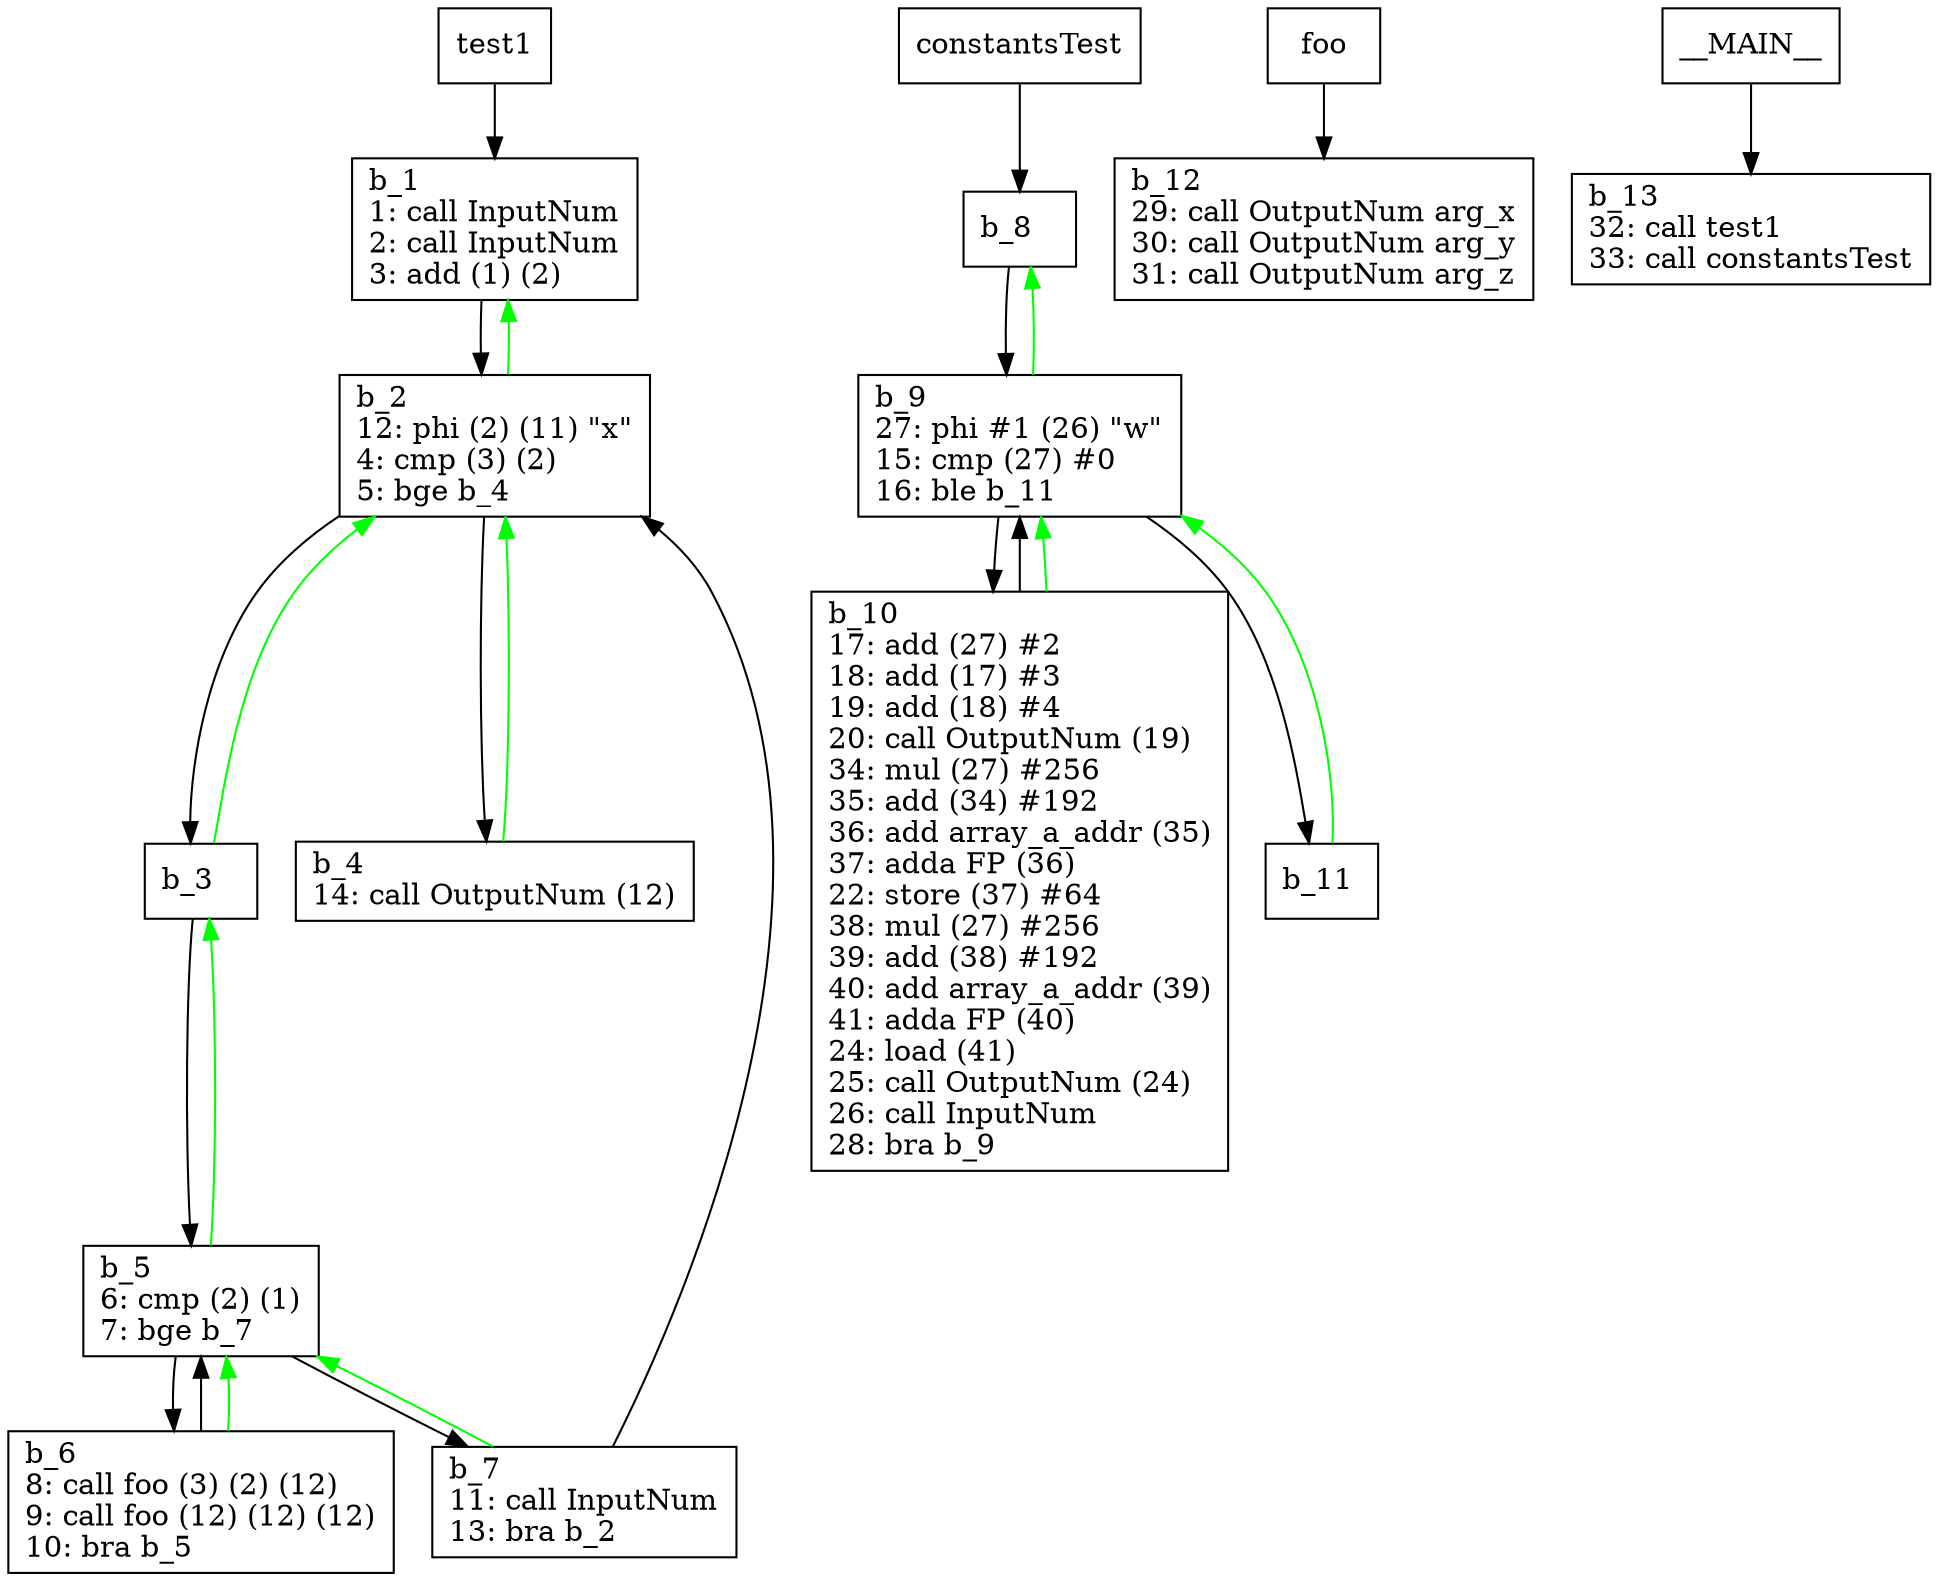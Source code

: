 digraph Computation {
node [shape=box];
test1 -> b_1;
b_1 [label="b_1\l1: call InputNum\l2: call InputNum\l3: add (1) (2)\l"]
b_1 -> b_2;
b_2 [label="b_2\l12: phi (2) (11) \"x\"\l4: cmp (3) (2)\l5: bge b_4\l"]
b_2 -> b_3;
b_3 [label="b_3\l"]
b_3 -> b_5;
b_5 [label="b_5\l6: cmp (2) (1)\l7: bge b_7\l"]
b_5 -> b_6;
b_6 [label="b_6\l8: call foo (3) (2) (12)\l9: call foo (12) (12) (12)\l10: bra b_5\l"]
b_6 -> b_5;
b_6 -> b_5[color="green"];
b_5 -> b_7;
b_7 [label="b_7\l11: call InputNum\l13: bra b_2\l"]
b_7 -> b_2;
b_7 -> b_5[color="green"];
b_5 -> b_3[color="green"];
b_3 -> b_2[color="green"];
b_2 -> b_4;
b_4 [label="b_4\l14: call OutputNum (12)\l"]
b_4 -> b_2[color="green"];
b_2 -> b_1[color="green"];
constantsTest -> b_8;
b_8 [label="b_8\l"]
b_8 -> b_9;
b_9 [label="b_9\l27: phi #1 (26) \"w\"\l15: cmp (27) #0\l16: ble b_11\l"]
b_9 -> b_10;
b_10 [label="b_10\l17: add (27) #2\l18: add (17) #3\l19: add (18) #4\l20: call OutputNum (19)\l34: mul (27) #256\l35: add (34) #192\l36: add array_a_addr (35)\l37: adda FP (36)\l22: store (37) #64\l38: mul (27) #256\l39: add (38) #192\l40: add array_a_addr (39)\l41: adda FP (40)\l24: load (41)\l25: call OutputNum (24)\l26: call InputNum\l28: bra b_9\l"]
b_10 -> b_9;
b_10 -> b_9[color="green"];
b_9 -> b_11;
b_11 [label="b_11\l"]
b_11 -> b_9[color="green"];
b_9 -> b_8[color="green"];
foo -> b_12;
b_12 [label="b_12\l29: call OutputNum arg_x\l30: call OutputNum arg_y\l31: call OutputNum arg_z\l"]
__MAIN__ -> b_13;
b_13 [label="b_13\l32: call test1\l33: call constantsTest\l"]
}